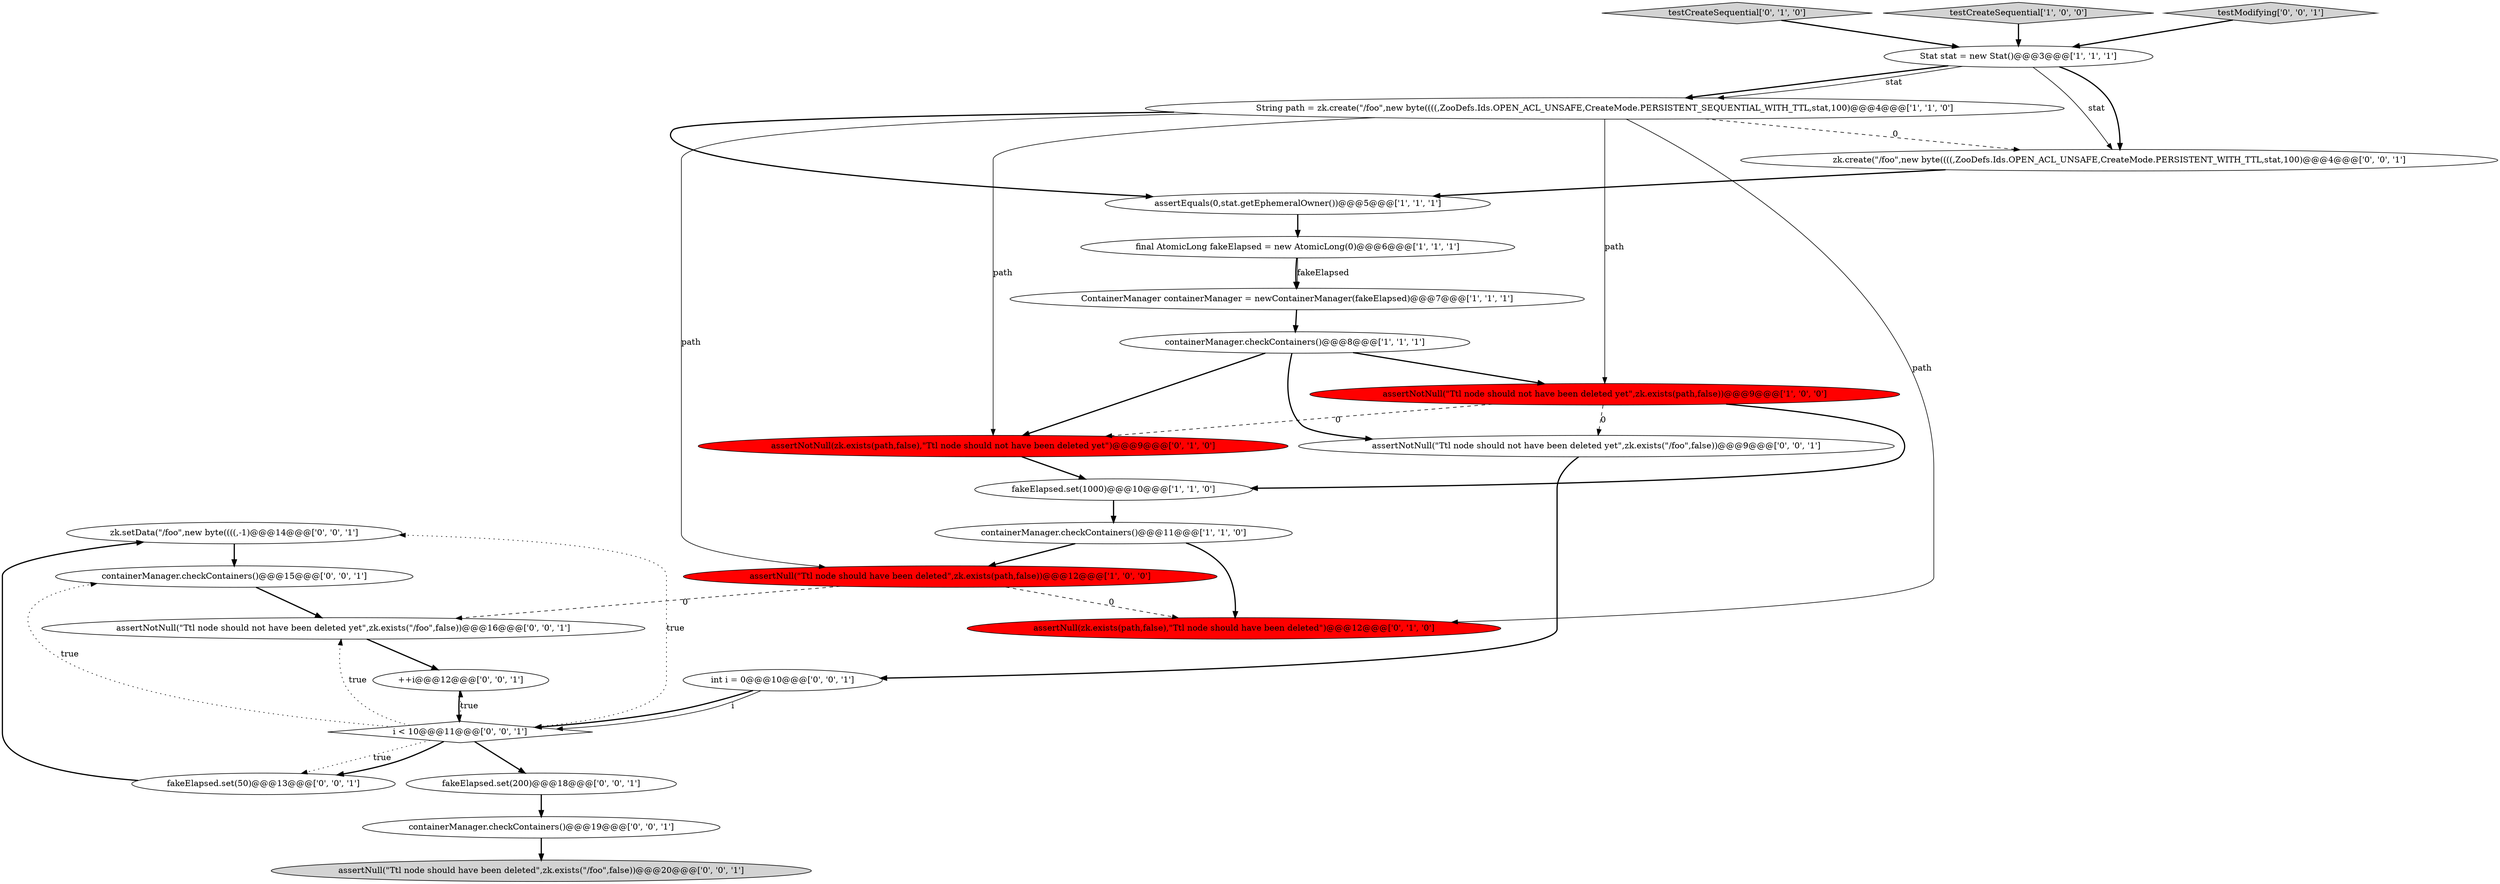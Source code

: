digraph {
25 [style = filled, label = "zk.setData(\"/foo\",new byte((((,-1)@@@14@@@['0', '0', '1']", fillcolor = white, shape = ellipse image = "AAA0AAABBB3BBB"];
0 [style = filled, label = "Stat stat = new Stat()@@@3@@@['1', '1', '1']", fillcolor = white, shape = ellipse image = "AAA0AAABBB1BBB"];
7 [style = filled, label = "fakeElapsed.set(1000)@@@10@@@['1', '1', '0']", fillcolor = white, shape = ellipse image = "AAA0AAABBB1BBB"];
1 [style = filled, label = "assertNotNull(\"Ttl node should not have been deleted yet\",zk.exists(path,false))@@@9@@@['1', '0', '0']", fillcolor = red, shape = ellipse image = "AAA1AAABBB1BBB"];
9 [style = filled, label = "String path = zk.create(\"/foo\",new byte((((,ZooDefs.Ids.OPEN_ACL_UNSAFE,CreateMode.PERSISTENT_SEQUENTIAL_WITH_TTL,stat,100)@@@4@@@['1', '1', '0']", fillcolor = white, shape = ellipse image = "AAA0AAABBB1BBB"];
11 [style = filled, label = "assertNull(zk.exists(path,false),\"Ttl node should have been deleted\")@@@12@@@['0', '1', '0']", fillcolor = red, shape = ellipse image = "AAA1AAABBB2BBB"];
19 [style = filled, label = "assertNotNull(\"Ttl node should not have been deleted yet\",zk.exists(\"/foo\",false))@@@9@@@['0', '0', '1']", fillcolor = white, shape = ellipse image = "AAA0AAABBB3BBB"];
10 [style = filled, label = "assertEquals(0,stat.getEphemeralOwner())@@@5@@@['1', '1', '1']", fillcolor = white, shape = ellipse image = "AAA0AAABBB1BBB"];
6 [style = filled, label = "ContainerManager containerManager = newContainerManager(fakeElapsed)@@@7@@@['1', '1', '1']", fillcolor = white, shape = ellipse image = "AAA0AAABBB1BBB"];
12 [style = filled, label = "testCreateSequential['0', '1', '0']", fillcolor = lightgray, shape = diamond image = "AAA0AAABBB2BBB"];
15 [style = filled, label = "i < 10@@@11@@@['0', '0', '1']", fillcolor = white, shape = diamond image = "AAA0AAABBB3BBB"];
8 [style = filled, label = "containerManager.checkContainers()@@@8@@@['1', '1', '1']", fillcolor = white, shape = ellipse image = "AAA0AAABBB1BBB"];
21 [style = filled, label = "int i = 0@@@10@@@['0', '0', '1']", fillcolor = white, shape = ellipse image = "AAA0AAABBB3BBB"];
2 [style = filled, label = "testCreateSequential['1', '0', '0']", fillcolor = lightgray, shape = diamond image = "AAA0AAABBB1BBB"];
24 [style = filled, label = "fakeElapsed.set(200)@@@18@@@['0', '0', '1']", fillcolor = white, shape = ellipse image = "AAA0AAABBB3BBB"];
22 [style = filled, label = "assertNotNull(\"Ttl node should not have been deleted yet\",zk.exists(\"/foo\",false))@@@16@@@['0', '0', '1']", fillcolor = white, shape = ellipse image = "AAA0AAABBB3BBB"];
3 [style = filled, label = "containerManager.checkContainers()@@@11@@@['1', '1', '0']", fillcolor = white, shape = ellipse image = "AAA0AAABBB1BBB"];
23 [style = filled, label = "testModifying['0', '0', '1']", fillcolor = lightgray, shape = diamond image = "AAA0AAABBB3BBB"];
5 [style = filled, label = "final AtomicLong fakeElapsed = new AtomicLong(0)@@@6@@@['1', '1', '1']", fillcolor = white, shape = ellipse image = "AAA0AAABBB1BBB"];
4 [style = filled, label = "assertNull(\"Ttl node should have been deleted\",zk.exists(path,false))@@@12@@@['1', '0', '0']", fillcolor = red, shape = ellipse image = "AAA1AAABBB1BBB"];
26 [style = filled, label = "containerManager.checkContainers()@@@19@@@['0', '0', '1']", fillcolor = white, shape = ellipse image = "AAA0AAABBB3BBB"];
17 [style = filled, label = "containerManager.checkContainers()@@@15@@@['0', '0', '1']", fillcolor = white, shape = ellipse image = "AAA0AAABBB3BBB"];
13 [style = filled, label = "assertNotNull(zk.exists(path,false),\"Ttl node should not have been deleted yet\")@@@9@@@['0', '1', '0']", fillcolor = red, shape = ellipse image = "AAA1AAABBB2BBB"];
20 [style = filled, label = "assertNull(\"Ttl node should have been deleted\",zk.exists(\"/foo\",false))@@@20@@@['0', '0', '1']", fillcolor = lightgray, shape = ellipse image = "AAA0AAABBB3BBB"];
18 [style = filled, label = "fakeElapsed.set(50)@@@13@@@['0', '0', '1']", fillcolor = white, shape = ellipse image = "AAA0AAABBB3BBB"];
16 [style = filled, label = "++i@@@12@@@['0', '0', '1']", fillcolor = white, shape = ellipse image = "AAA0AAABBB3BBB"];
14 [style = filled, label = "zk.create(\"/foo\",new byte((((,ZooDefs.Ids.OPEN_ACL_UNSAFE,CreateMode.PERSISTENT_WITH_TTL,stat,100)@@@4@@@['0', '0', '1']", fillcolor = white, shape = ellipse image = "AAA0AAABBB3BBB"];
9->11 [style = solid, label="path"];
16->15 [style = bold, label=""];
0->9 [style = bold, label=""];
22->16 [style = bold, label=""];
8->19 [style = bold, label=""];
21->15 [style = bold, label=""];
9->13 [style = solid, label="path"];
15->18 [style = dotted, label="true"];
1->19 [style = dashed, label="0"];
3->11 [style = bold, label=""];
14->10 [style = bold, label=""];
15->22 [style = dotted, label="true"];
4->22 [style = dashed, label="0"];
9->10 [style = bold, label=""];
15->16 [style = dotted, label="true"];
17->22 [style = bold, label=""];
12->0 [style = bold, label=""];
1->7 [style = bold, label=""];
3->4 [style = bold, label=""];
15->18 [style = bold, label=""];
25->17 [style = bold, label=""];
7->3 [style = bold, label=""];
23->0 [style = bold, label=""];
15->17 [style = dotted, label="true"];
1->13 [style = dashed, label="0"];
8->1 [style = bold, label=""];
24->26 [style = bold, label=""];
0->14 [style = solid, label="stat"];
2->0 [style = bold, label=""];
0->14 [style = bold, label=""];
9->14 [style = dashed, label="0"];
10->5 [style = bold, label=""];
5->6 [style = bold, label=""];
13->7 [style = bold, label=""];
9->4 [style = solid, label="path"];
15->24 [style = bold, label=""];
6->8 [style = bold, label=""];
9->1 [style = solid, label="path"];
18->25 [style = bold, label=""];
21->15 [style = solid, label="i"];
4->11 [style = dashed, label="0"];
15->25 [style = dotted, label="true"];
0->9 [style = solid, label="stat"];
5->6 [style = solid, label="fakeElapsed"];
26->20 [style = bold, label=""];
8->13 [style = bold, label=""];
19->21 [style = bold, label=""];
}
